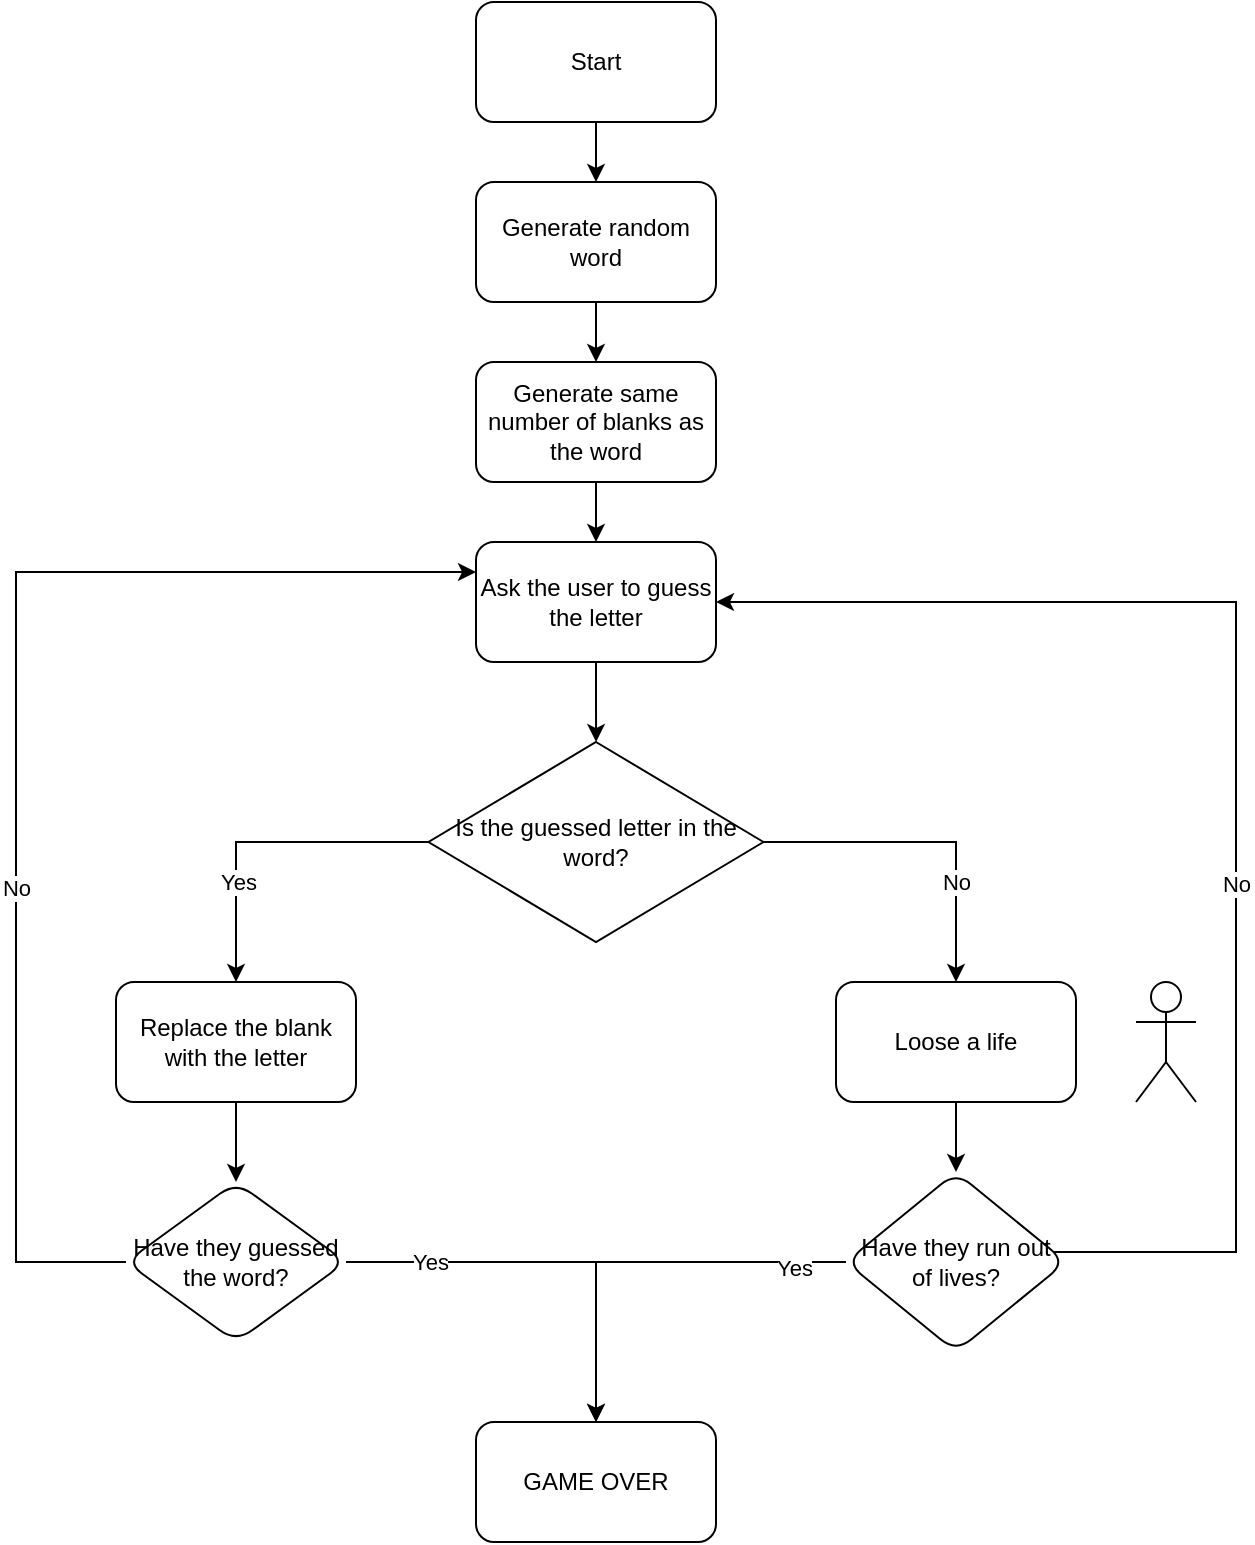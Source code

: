 <mxfile version="20.8.20" type="github">
  <diagram id="C5RBs43oDa-KdzZeNtuy" name="Page-1">
    <mxGraphModel dx="1050" dy="541" grid="1" gridSize="10" guides="1" tooltips="1" connect="1" arrows="1" fold="1" page="1" pageScale="1" pageWidth="827" pageHeight="1169" math="0" shadow="0">
      <root>
        <mxCell id="WIyWlLk6GJQsqaUBKTNV-0" />
        <mxCell id="WIyWlLk6GJQsqaUBKTNV-1" parent="WIyWlLk6GJQsqaUBKTNV-0" />
        <mxCell id="slGiqVwtNZEG0ABO0By9-7" value="" style="edgeStyle=orthogonalEdgeStyle;rounded=0;orthogonalLoop=1;jettySize=auto;html=1;" edge="1" parent="WIyWlLk6GJQsqaUBKTNV-1" source="slGiqVwtNZEG0ABO0By9-3" target="slGiqVwtNZEG0ABO0By9-4">
          <mxGeometry relative="1" as="geometry" />
        </mxCell>
        <mxCell id="slGiqVwtNZEG0ABO0By9-3" value="Start" style="rounded=1;whiteSpace=wrap;html=1;" vertex="1" parent="WIyWlLk6GJQsqaUBKTNV-1">
          <mxGeometry x="330" y="30" width="120" height="60" as="geometry" />
        </mxCell>
        <mxCell id="slGiqVwtNZEG0ABO0By9-8" value="" style="edgeStyle=orthogonalEdgeStyle;rounded=0;orthogonalLoop=1;jettySize=auto;html=1;" edge="1" parent="WIyWlLk6GJQsqaUBKTNV-1" source="slGiqVwtNZEG0ABO0By9-4" target="slGiqVwtNZEG0ABO0By9-5">
          <mxGeometry relative="1" as="geometry" />
        </mxCell>
        <mxCell id="slGiqVwtNZEG0ABO0By9-4" value="Generate random word" style="rounded=1;whiteSpace=wrap;html=1;" vertex="1" parent="WIyWlLk6GJQsqaUBKTNV-1">
          <mxGeometry x="330" y="120" width="120" height="60" as="geometry" />
        </mxCell>
        <mxCell id="slGiqVwtNZEG0ABO0By9-9" value="" style="edgeStyle=orthogonalEdgeStyle;rounded=0;orthogonalLoop=1;jettySize=auto;html=1;" edge="1" parent="WIyWlLk6GJQsqaUBKTNV-1" source="slGiqVwtNZEG0ABO0By9-5" target="slGiqVwtNZEG0ABO0By9-6">
          <mxGeometry relative="1" as="geometry" />
        </mxCell>
        <mxCell id="slGiqVwtNZEG0ABO0By9-5" value="Generate same number of blanks as the word" style="rounded=1;whiteSpace=wrap;html=1;" vertex="1" parent="WIyWlLk6GJQsqaUBKTNV-1">
          <mxGeometry x="330" y="210" width="120" height="60" as="geometry" />
        </mxCell>
        <mxCell id="slGiqVwtNZEG0ABO0By9-11" value="" style="edgeStyle=orthogonalEdgeStyle;rounded=0;orthogonalLoop=1;jettySize=auto;html=1;" edge="1" parent="WIyWlLk6GJQsqaUBKTNV-1" source="slGiqVwtNZEG0ABO0By9-6" target="slGiqVwtNZEG0ABO0By9-10">
          <mxGeometry relative="1" as="geometry" />
        </mxCell>
        <mxCell id="slGiqVwtNZEG0ABO0By9-6" value="Ask the user to guess the letter" style="rounded=1;whiteSpace=wrap;html=1;" vertex="1" parent="WIyWlLk6GJQsqaUBKTNV-1">
          <mxGeometry x="330" y="300" width="120" height="60" as="geometry" />
        </mxCell>
        <mxCell id="slGiqVwtNZEG0ABO0By9-14" style="edgeStyle=orthogonalEdgeStyle;rounded=0;orthogonalLoop=1;jettySize=auto;html=1;" edge="1" parent="WIyWlLk6GJQsqaUBKTNV-1" source="slGiqVwtNZEG0ABO0By9-10" target="slGiqVwtNZEG0ABO0By9-12">
          <mxGeometry relative="1" as="geometry" />
        </mxCell>
        <mxCell id="slGiqVwtNZEG0ABO0By9-17" value="Yes" style="edgeLabel;html=1;align=center;verticalAlign=middle;resizable=0;points=[];" vertex="1" connectable="0" parent="slGiqVwtNZEG0ABO0By9-14">
          <mxGeometry x="0.387" y="1" relative="1" as="geometry">
            <mxPoint as="offset" />
          </mxGeometry>
        </mxCell>
        <mxCell id="slGiqVwtNZEG0ABO0By9-15" style="edgeStyle=orthogonalEdgeStyle;rounded=0;orthogonalLoop=1;jettySize=auto;html=1;" edge="1" parent="WIyWlLk6GJQsqaUBKTNV-1" source="slGiqVwtNZEG0ABO0By9-10" target="slGiqVwtNZEG0ABO0By9-13">
          <mxGeometry relative="1" as="geometry" />
        </mxCell>
        <mxCell id="slGiqVwtNZEG0ABO0By9-16" value="No" style="edgeLabel;html=1;align=center;verticalAlign=middle;resizable=0;points=[];" vertex="1" connectable="0" parent="slGiqVwtNZEG0ABO0By9-15">
          <mxGeometry x="0.266" y="-1" relative="1" as="geometry">
            <mxPoint x="1" y="11" as="offset" />
          </mxGeometry>
        </mxCell>
        <mxCell id="slGiqVwtNZEG0ABO0By9-10" value="Is the guessed letter in the word?" style="rhombus;whiteSpace=wrap;html=1;" vertex="1" parent="WIyWlLk6GJQsqaUBKTNV-1">
          <mxGeometry x="306.25" y="400" width="167.5" height="100" as="geometry" />
        </mxCell>
        <mxCell id="slGiqVwtNZEG0ABO0By9-25" value="" style="edgeStyle=orthogonalEdgeStyle;rounded=0;orthogonalLoop=1;jettySize=auto;html=1;" edge="1" parent="WIyWlLk6GJQsqaUBKTNV-1" source="slGiqVwtNZEG0ABO0By9-12" target="slGiqVwtNZEG0ABO0By9-22">
          <mxGeometry relative="1" as="geometry" />
        </mxCell>
        <mxCell id="slGiqVwtNZEG0ABO0By9-12" value="Replace the blank with the letter" style="rounded=1;whiteSpace=wrap;html=1;" vertex="1" parent="WIyWlLk6GJQsqaUBKTNV-1">
          <mxGeometry x="150" y="520" width="120" height="60" as="geometry" />
        </mxCell>
        <mxCell id="slGiqVwtNZEG0ABO0By9-24" value="" style="edgeStyle=orthogonalEdgeStyle;rounded=0;orthogonalLoop=1;jettySize=auto;html=1;" edge="1" parent="WIyWlLk6GJQsqaUBKTNV-1" source="slGiqVwtNZEG0ABO0By9-13" target="slGiqVwtNZEG0ABO0By9-23">
          <mxGeometry relative="1" as="geometry" />
        </mxCell>
        <mxCell id="slGiqVwtNZEG0ABO0By9-13" value="Loose a life" style="rounded=1;whiteSpace=wrap;html=1;" vertex="1" parent="WIyWlLk6GJQsqaUBKTNV-1">
          <mxGeometry x="510" y="520" width="120" height="60" as="geometry" />
        </mxCell>
        <mxCell id="slGiqVwtNZEG0ABO0By9-19" value="" style="shape=umlActor;verticalLabelPosition=bottom;verticalAlign=top;html=1;outlineConnect=0;" vertex="1" parent="WIyWlLk6GJQsqaUBKTNV-1">
          <mxGeometry x="660" y="520" width="30" height="60" as="geometry" />
        </mxCell>
        <mxCell id="slGiqVwtNZEG0ABO0By9-26" style="edgeStyle=orthogonalEdgeStyle;rounded=0;orthogonalLoop=1;jettySize=auto;html=1;entryX=0;entryY=0.25;entryDx=0;entryDy=0;" edge="1" parent="WIyWlLk6GJQsqaUBKTNV-1" source="slGiqVwtNZEG0ABO0By9-22" target="slGiqVwtNZEG0ABO0By9-6">
          <mxGeometry relative="1" as="geometry">
            <Array as="points">
              <mxPoint x="100" y="660" />
              <mxPoint x="100" y="315" />
            </Array>
          </mxGeometry>
        </mxCell>
        <mxCell id="slGiqVwtNZEG0ABO0By9-29" value="No" style="edgeLabel;html=1;align=center;verticalAlign=middle;resizable=0;points=[];" vertex="1" connectable="0" parent="slGiqVwtNZEG0ABO0By9-26">
          <mxGeometry x="-0.23" relative="1" as="geometry">
            <mxPoint as="offset" />
          </mxGeometry>
        </mxCell>
        <mxCell id="slGiqVwtNZEG0ABO0By9-34" style="edgeStyle=orthogonalEdgeStyle;rounded=0;orthogonalLoop=1;jettySize=auto;html=1;entryX=0.5;entryY=0;entryDx=0;entryDy=0;" edge="1" parent="WIyWlLk6GJQsqaUBKTNV-1" source="slGiqVwtNZEG0ABO0By9-22" target="slGiqVwtNZEG0ABO0By9-30">
          <mxGeometry relative="1" as="geometry" />
        </mxCell>
        <mxCell id="slGiqVwtNZEG0ABO0By9-35" value="Yes" style="edgeLabel;html=1;align=center;verticalAlign=middle;resizable=0;points=[];" vertex="1" connectable="0" parent="slGiqVwtNZEG0ABO0By9-34">
          <mxGeometry x="-0.592" relative="1" as="geometry">
            <mxPoint as="offset" />
          </mxGeometry>
        </mxCell>
        <mxCell id="slGiqVwtNZEG0ABO0By9-22" value="Have they guessed the word?" style="rhombus;whiteSpace=wrap;html=1;rounded=1;" vertex="1" parent="WIyWlLk6GJQsqaUBKTNV-1">
          <mxGeometry x="155" y="620" width="110" height="80" as="geometry" />
        </mxCell>
        <mxCell id="slGiqVwtNZEG0ABO0By9-27" style="edgeStyle=orthogonalEdgeStyle;rounded=0;orthogonalLoop=1;jettySize=auto;html=1;entryX=1;entryY=0.5;entryDx=0;entryDy=0;" edge="1" parent="WIyWlLk6GJQsqaUBKTNV-1" source="slGiqVwtNZEG0ABO0By9-23" target="slGiqVwtNZEG0ABO0By9-6">
          <mxGeometry relative="1" as="geometry">
            <Array as="points">
              <mxPoint x="710" y="655" />
              <mxPoint x="710" y="330" />
            </Array>
          </mxGeometry>
        </mxCell>
        <mxCell id="slGiqVwtNZEG0ABO0By9-28" value="No" style="edgeLabel;html=1;align=center;verticalAlign=middle;resizable=0;points=[];" vertex="1" connectable="0" parent="slGiqVwtNZEG0ABO0By9-27">
          <mxGeometry x="-0.186" relative="1" as="geometry">
            <mxPoint as="offset" />
          </mxGeometry>
        </mxCell>
        <mxCell id="slGiqVwtNZEG0ABO0By9-32" style="edgeStyle=orthogonalEdgeStyle;rounded=0;orthogonalLoop=1;jettySize=auto;html=1;entryX=0.5;entryY=0;entryDx=0;entryDy=0;" edge="1" parent="WIyWlLk6GJQsqaUBKTNV-1" source="slGiqVwtNZEG0ABO0By9-23" target="slGiqVwtNZEG0ABO0By9-30">
          <mxGeometry relative="1" as="geometry" />
        </mxCell>
        <mxCell id="slGiqVwtNZEG0ABO0By9-36" value="Yes" style="edgeLabel;html=1;align=center;verticalAlign=middle;resizable=0;points=[];" vertex="1" connectable="0" parent="slGiqVwtNZEG0ABO0By9-32">
          <mxGeometry x="-0.744" y="3" relative="1" as="geometry">
            <mxPoint as="offset" />
          </mxGeometry>
        </mxCell>
        <mxCell id="slGiqVwtNZEG0ABO0By9-23" value="Have they run out of lives?" style="rhombus;whiteSpace=wrap;html=1;rounded=1;" vertex="1" parent="WIyWlLk6GJQsqaUBKTNV-1">
          <mxGeometry x="515" y="615" width="110" height="90" as="geometry" />
        </mxCell>
        <mxCell id="slGiqVwtNZEG0ABO0By9-30" value="GAME OVER" style="rounded=1;whiteSpace=wrap;html=1;" vertex="1" parent="WIyWlLk6GJQsqaUBKTNV-1">
          <mxGeometry x="330" y="740" width="120" height="60" as="geometry" />
        </mxCell>
      </root>
    </mxGraphModel>
  </diagram>
</mxfile>
